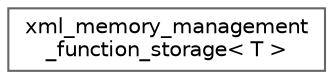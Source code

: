 digraph "类继承关系图"
{
 // INTERACTIVE_SVG=YES
 // LATEX_PDF_SIZE
  bgcolor="transparent";
  edge [fontname=Helvetica,fontsize=10,labelfontname=Helvetica,labelfontsize=10];
  node [fontname=Helvetica,fontsize=10,shape=box,height=0.2,width=0.4];
  rankdir="LR";
  Node0 [id="Node000000",label="xml_memory_management\l_function_storage\< T \>",height=0.2,width=0.4,color="grey40", fillcolor="white", style="filled",URL="$d1/dd8/structxml__memory__management__function__storage.html",tooltip=" "];
}
